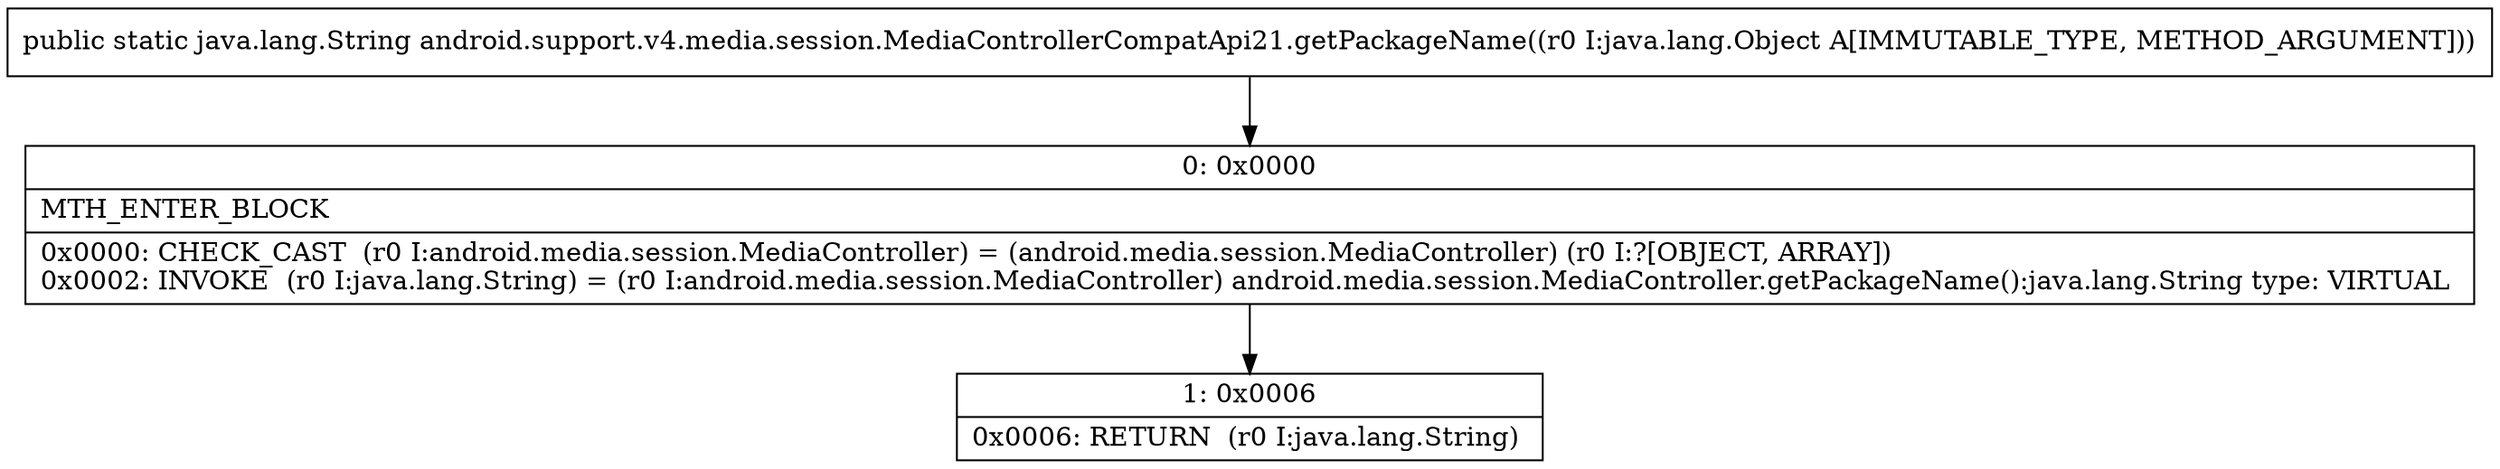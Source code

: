 digraph "CFG forandroid.support.v4.media.session.MediaControllerCompatApi21.getPackageName(Ljava\/lang\/Object;)Ljava\/lang\/String;" {
Node_0 [shape=record,label="{0\:\ 0x0000|MTH_ENTER_BLOCK\l|0x0000: CHECK_CAST  (r0 I:android.media.session.MediaController) = (android.media.session.MediaController) (r0 I:?[OBJECT, ARRAY]) \l0x0002: INVOKE  (r0 I:java.lang.String) = (r0 I:android.media.session.MediaController) android.media.session.MediaController.getPackageName():java.lang.String type: VIRTUAL \l}"];
Node_1 [shape=record,label="{1\:\ 0x0006|0x0006: RETURN  (r0 I:java.lang.String) \l}"];
MethodNode[shape=record,label="{public static java.lang.String android.support.v4.media.session.MediaControllerCompatApi21.getPackageName((r0 I:java.lang.Object A[IMMUTABLE_TYPE, METHOD_ARGUMENT])) }"];
MethodNode -> Node_0;
Node_0 -> Node_1;
}

